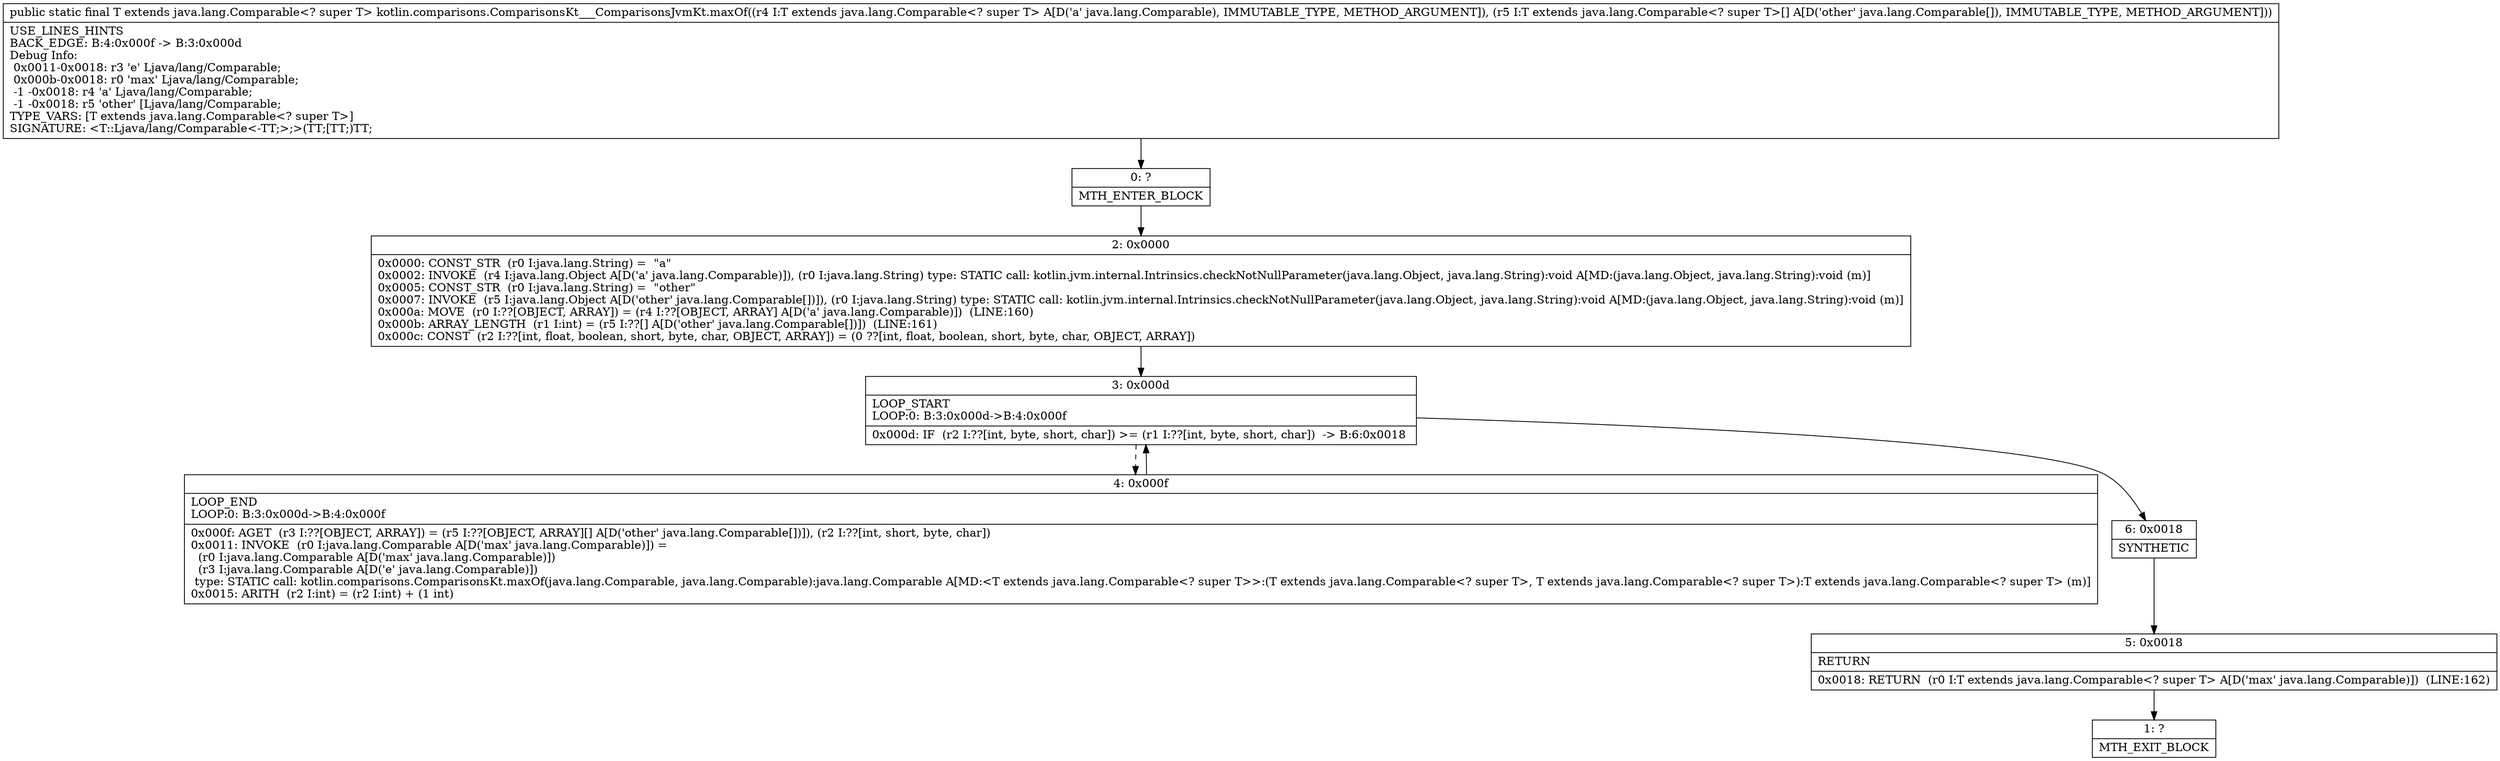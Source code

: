 digraph "CFG forkotlin.comparisons.ComparisonsKt___ComparisonsJvmKt.maxOf(Ljava\/lang\/Comparable;[Ljava\/lang\/Comparable;)Ljava\/lang\/Comparable;" {
Node_0 [shape=record,label="{0\:\ ?|MTH_ENTER_BLOCK\l}"];
Node_2 [shape=record,label="{2\:\ 0x0000|0x0000: CONST_STR  (r0 I:java.lang.String) =  \"a\" \l0x0002: INVOKE  (r4 I:java.lang.Object A[D('a' java.lang.Comparable)]), (r0 I:java.lang.String) type: STATIC call: kotlin.jvm.internal.Intrinsics.checkNotNullParameter(java.lang.Object, java.lang.String):void A[MD:(java.lang.Object, java.lang.String):void (m)]\l0x0005: CONST_STR  (r0 I:java.lang.String) =  \"other\" \l0x0007: INVOKE  (r5 I:java.lang.Object A[D('other' java.lang.Comparable[])]), (r0 I:java.lang.String) type: STATIC call: kotlin.jvm.internal.Intrinsics.checkNotNullParameter(java.lang.Object, java.lang.String):void A[MD:(java.lang.Object, java.lang.String):void (m)]\l0x000a: MOVE  (r0 I:??[OBJECT, ARRAY]) = (r4 I:??[OBJECT, ARRAY] A[D('a' java.lang.Comparable)])  (LINE:160)\l0x000b: ARRAY_LENGTH  (r1 I:int) = (r5 I:??[] A[D('other' java.lang.Comparable[])])  (LINE:161)\l0x000c: CONST  (r2 I:??[int, float, boolean, short, byte, char, OBJECT, ARRAY]) = (0 ??[int, float, boolean, short, byte, char, OBJECT, ARRAY]) \l}"];
Node_3 [shape=record,label="{3\:\ 0x000d|LOOP_START\lLOOP:0: B:3:0x000d\-\>B:4:0x000f\l|0x000d: IF  (r2 I:??[int, byte, short, char]) \>= (r1 I:??[int, byte, short, char])  \-\> B:6:0x0018 \l}"];
Node_4 [shape=record,label="{4\:\ 0x000f|LOOP_END\lLOOP:0: B:3:0x000d\-\>B:4:0x000f\l|0x000f: AGET  (r3 I:??[OBJECT, ARRAY]) = (r5 I:??[OBJECT, ARRAY][] A[D('other' java.lang.Comparable[])]), (r2 I:??[int, short, byte, char]) \l0x0011: INVOKE  (r0 I:java.lang.Comparable A[D('max' java.lang.Comparable)]) = \l  (r0 I:java.lang.Comparable A[D('max' java.lang.Comparable)])\l  (r3 I:java.lang.Comparable A[D('e' java.lang.Comparable)])\l type: STATIC call: kotlin.comparisons.ComparisonsKt.maxOf(java.lang.Comparable, java.lang.Comparable):java.lang.Comparable A[MD:\<T extends java.lang.Comparable\<? super T\>\>:(T extends java.lang.Comparable\<? super T\>, T extends java.lang.Comparable\<? super T\>):T extends java.lang.Comparable\<? super T\> (m)]\l0x0015: ARITH  (r2 I:int) = (r2 I:int) + (1 int) \l}"];
Node_6 [shape=record,label="{6\:\ 0x0018|SYNTHETIC\l}"];
Node_5 [shape=record,label="{5\:\ 0x0018|RETURN\l|0x0018: RETURN  (r0 I:T extends java.lang.Comparable\<? super T\> A[D('max' java.lang.Comparable)])  (LINE:162)\l}"];
Node_1 [shape=record,label="{1\:\ ?|MTH_EXIT_BLOCK\l}"];
MethodNode[shape=record,label="{public static final T extends java.lang.Comparable\<? super T\> kotlin.comparisons.ComparisonsKt___ComparisonsJvmKt.maxOf((r4 I:T extends java.lang.Comparable\<? super T\> A[D('a' java.lang.Comparable), IMMUTABLE_TYPE, METHOD_ARGUMENT]), (r5 I:T extends java.lang.Comparable\<? super T\>[] A[D('other' java.lang.Comparable[]), IMMUTABLE_TYPE, METHOD_ARGUMENT]))  | USE_LINES_HINTS\lBACK_EDGE: B:4:0x000f \-\> B:3:0x000d\lDebug Info:\l  0x0011\-0x0018: r3 'e' Ljava\/lang\/Comparable;\l  0x000b\-0x0018: r0 'max' Ljava\/lang\/Comparable;\l  \-1 \-0x0018: r4 'a' Ljava\/lang\/Comparable;\l  \-1 \-0x0018: r5 'other' [Ljava\/lang\/Comparable;\lTYPE_VARS: [T extends java.lang.Comparable\<? super T\>]\lSIGNATURE: \<T::Ljava\/lang\/Comparable\<\-TT;\>;\>(TT;[TT;)TT;\l}"];
MethodNode -> Node_0;Node_0 -> Node_2;
Node_2 -> Node_3;
Node_3 -> Node_4[style=dashed];
Node_3 -> Node_6;
Node_4 -> Node_3;
Node_6 -> Node_5;
Node_5 -> Node_1;
}

